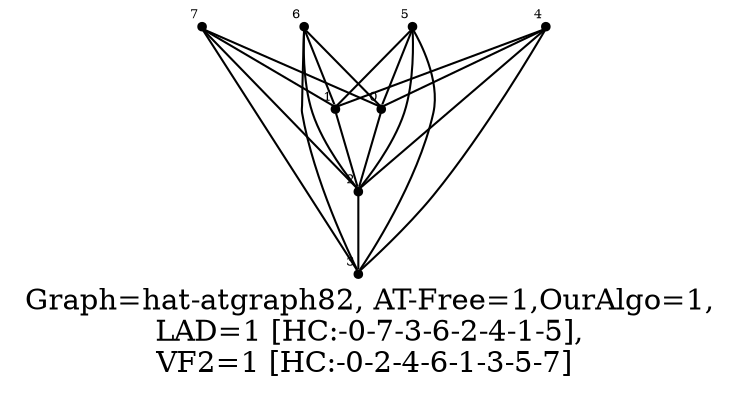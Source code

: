 /* Created by igraph 0.8.0-pre+0200568 */
graph {
  graph [
    label="Graph=hat-atgraph82, AT-Free=1,OurAlgo=1,\nLAD=1 [HC:-0-7-3-6-2-4-1-5],\nVF2=1 [HC:-0-2-4-6-1-3-5-7] "
    labelloc=bottom
  ];
  0 [
    pos="0.000000,0.000000!"
    shape=point
    fontsize=6
    xlabel=3
  ];
  1 [
    pos="-0.100000,1.000000!"
    shape=point
    fontsize=6
    xlabel=2
  ];
  2 [
    pos="0.000000,2.000000!"
    shape=point
    fontsize=6
    xlabel=1
  ];
  3 [
    pos="-0.100000,3.000000!"
    shape=point
    fontsize=6
    xlabel=0
  ];
  4 [
    pos="1.000000,0.000000!"
    shape=point
    fontsize=6
    xlabel=7
  ];
  5 [
    pos="0.900000,1.000000!"
    shape=point
    fontsize=6
    xlabel=6
  ];
  6 [
    pos="1.000000,2.000000!"
    shape=point
    fontsize=6
    xlabel=5
  ];
  7 [
    pos="0.900000,3.000000!"
    shape=point
    fontsize=6
    xlabel=4
  ];

  3 -- 1;
  7 -- 3;
  6 -- 3;
  5 -- 3;
  4 -- 3;
  2 -- 1;
  7 -- 2;
  6 -- 2;
  5 -- 2;
  4 -- 2;
  1 -- 0;
  7 -- 1;
  6 -- 1;
  5 -- 1;
  4 -- 1;
  7 -- 0;
  6 -- 0;
  4 -- 0;
  5 -- 0;
}
